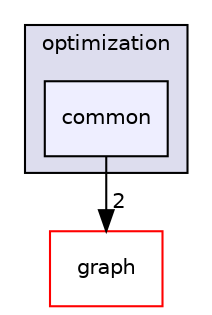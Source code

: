 digraph "/home/tbeier/src/nifty/include/nifty/python/graph/optimization/common" {
  compound=true
  node [ fontsize="10", fontname="Helvetica"];
  edge [ labelfontsize="10", labelfontname="Helvetica"];
  subgraph clusterdir_7613e4593e2fbdde9830c64e83c472d0 {
    graph [ bgcolor="#ddddee", pencolor="black", label="optimization" fontname="Helvetica", fontsize="10", URL="dir_7613e4593e2fbdde9830c64e83c472d0.html"]
  dir_dfb917ad20ef02c9971b450298695060 [shape=box, label="common", style="filled", fillcolor="#eeeeff", pencolor="black", URL="dir_dfb917ad20ef02c9971b450298695060.html"];
  }
  dir_97733e685c53c2f7d0cfad6459fbedee [shape=box label="graph" fillcolor="white" style="filled" color="red" URL="dir_97733e685c53c2f7d0cfad6459fbedee.html"];
  dir_dfb917ad20ef02c9971b450298695060->dir_97733e685c53c2f7d0cfad6459fbedee [headlabel="2", labeldistance=1.5 headhref="dir_000043_000011.html"];
}
